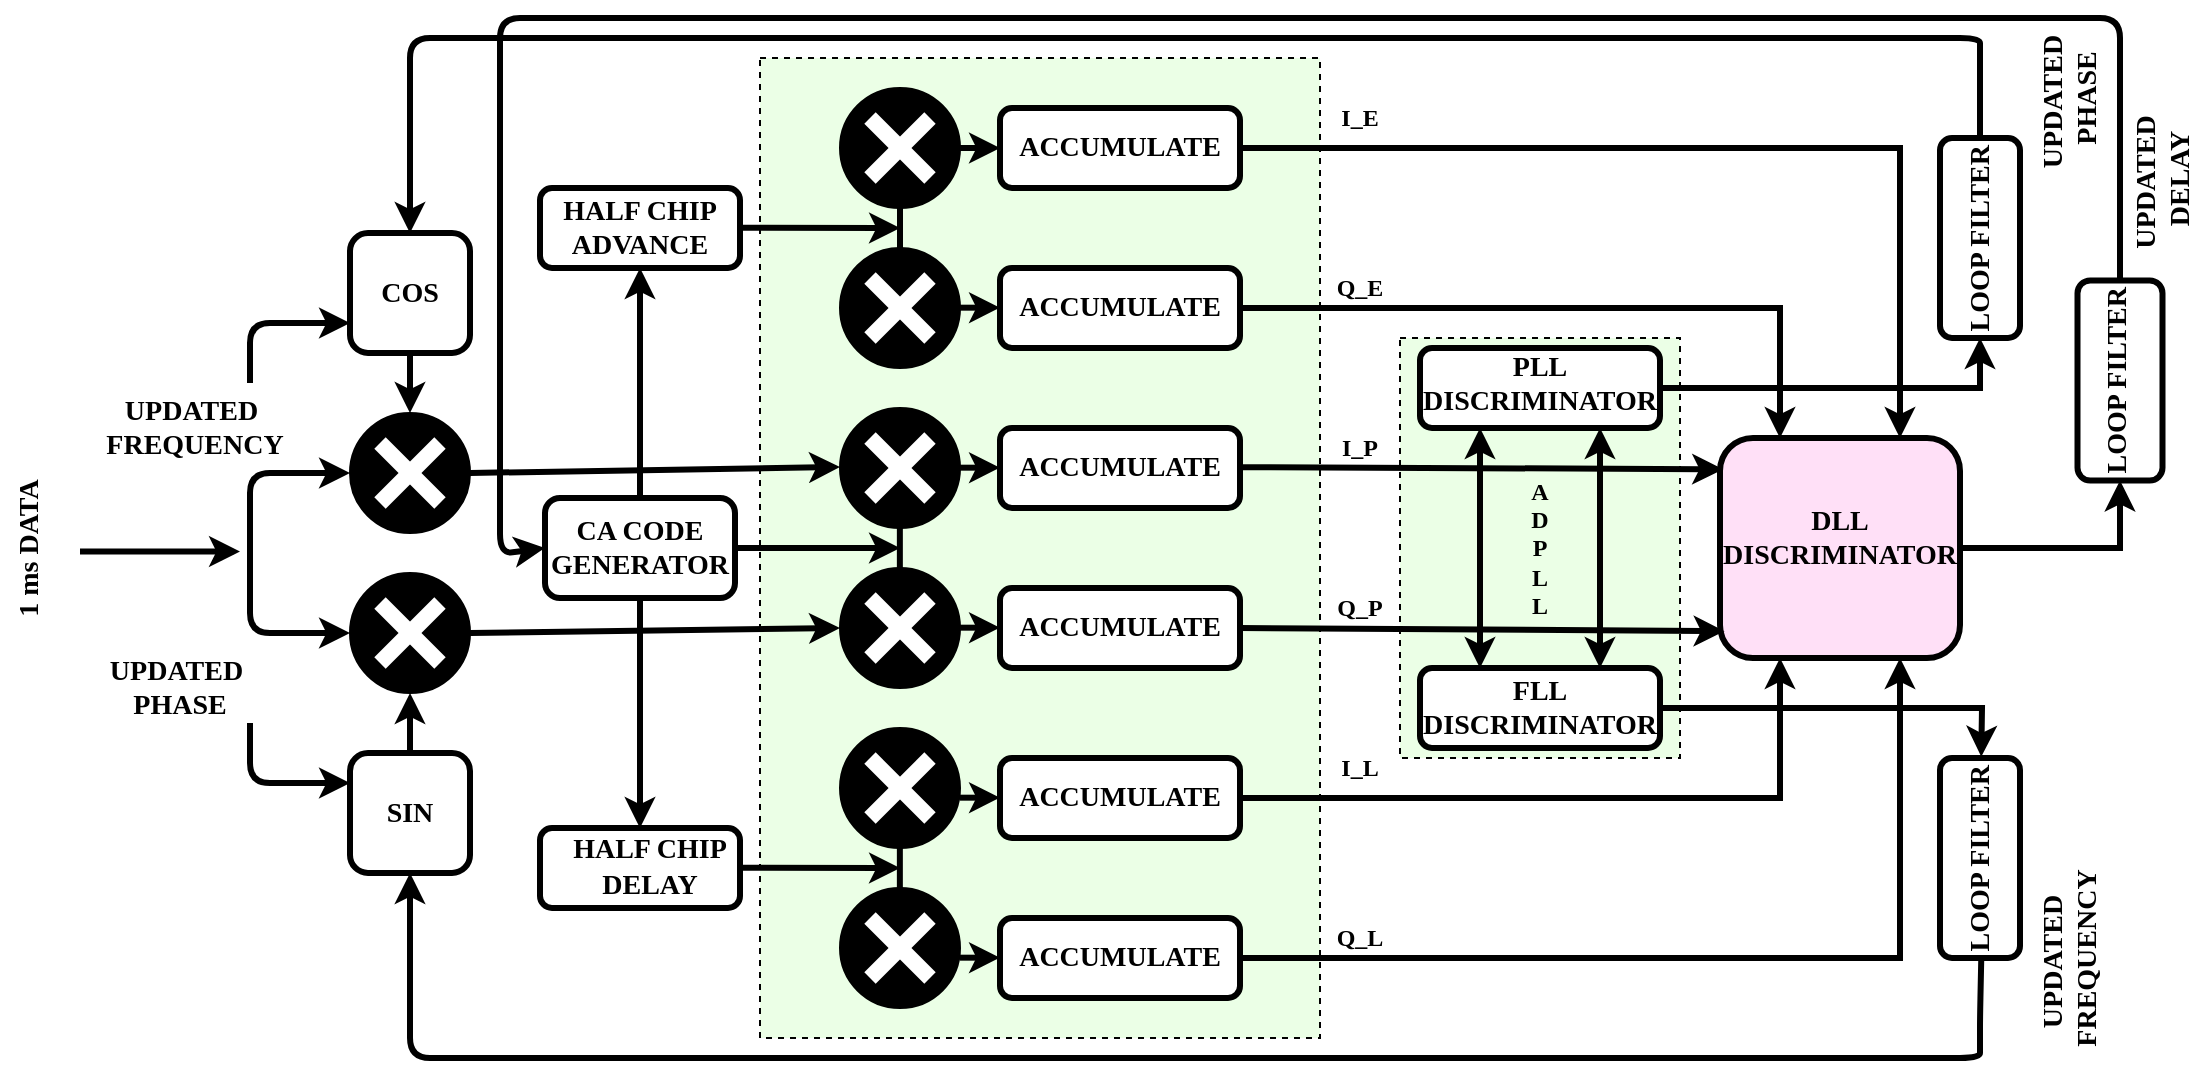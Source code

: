 <mxfile version="24.5.4" type="github">
  <diagram name="Page-1" id="2OJG_YHXnRes9GbKR85k">
    <mxGraphModel dx="2442" dy="803" grid="1" gridSize="10" guides="1" tooltips="1" connect="1" arrows="1" fold="1" page="1" pageScale="1" pageWidth="827" pageHeight="1169" math="0" shadow="0">
      <root>
        <mxCell id="0" />
        <mxCell id="1" parent="0" />
        <mxCell id="kuXYNpqV7Vp1GtxluRGK-1" value="" style="rounded=0;whiteSpace=wrap;html=1;dashed=1;fillColor=#EBFFE6;" parent="1" vertex="1">
          <mxGeometry x="280" y="180" width="280" height="490" as="geometry" />
        </mxCell>
        <mxCell id="kuXYNpqV7Vp1GtxluRGK-2" value="" style="rounded=0;whiteSpace=wrap;html=1;dashed=1;fillColor=#EBFFE6;" parent="1" vertex="1">
          <mxGeometry x="600" y="320" width="140" height="210" as="geometry" />
        </mxCell>
        <mxCell id="kuXYNpqV7Vp1GtxluRGK-21" value="" style="rounded=1;whiteSpace=wrap;html=1;strokeWidth=3;" parent="1" vertex="1">
          <mxGeometry x="170" y="245" width="100" height="40" as="geometry" />
        </mxCell>
        <mxCell id="kuXYNpqV7Vp1GtxluRGK-23" value="" style="rounded=1;whiteSpace=wrap;html=1;strokeWidth=3;" parent="1" vertex="1">
          <mxGeometry x="172.5" y="400" width="95" height="50" as="geometry" />
        </mxCell>
        <mxCell id="kuXYNpqV7Vp1GtxluRGK-24" value="" style="ellipse;whiteSpace=wrap;html=1;aspect=fixed;fillColor=#000000;" parent="1" vertex="1">
          <mxGeometry x="75" y="357.5" width="60" height="60" as="geometry" />
        </mxCell>
        <mxCell id="kuXYNpqV7Vp1GtxluRGK-25" value="" style="endArrow=none;html=1;rounded=0;strokeColor=#FFFFFF;strokeWidth=8;" parent="1" edge="1">
          <mxGeometry width="50" height="50" relative="1" as="geometry">
            <mxPoint x="90" y="372.5" as="sourcePoint" />
            <mxPoint x="120" y="402.5" as="targetPoint" />
          </mxGeometry>
        </mxCell>
        <mxCell id="kuXYNpqV7Vp1GtxluRGK-26" value="" style="endArrow=none;html=1;rounded=0;strokeColor=#FFFFFF;strokeWidth=8;" parent="1" edge="1">
          <mxGeometry width="50" height="50" relative="1" as="geometry">
            <mxPoint x="90" y="402.5" as="sourcePoint" />
            <mxPoint x="120" y="372.5" as="targetPoint" />
          </mxGeometry>
        </mxCell>
        <mxCell id="kuXYNpqV7Vp1GtxluRGK-27" value="" style="ellipse;whiteSpace=wrap;html=1;aspect=fixed;fillColor=#000000;" parent="1" vertex="1">
          <mxGeometry x="75" y="437.5" width="60" height="60" as="geometry" />
        </mxCell>
        <mxCell id="kuXYNpqV7Vp1GtxluRGK-28" value="" style="endArrow=none;html=1;rounded=0;strokeColor=#FFFFFF;strokeWidth=8;" parent="1" edge="1">
          <mxGeometry width="50" height="50" relative="1" as="geometry">
            <mxPoint x="90" y="452.5" as="sourcePoint" />
            <mxPoint x="120" y="482.5" as="targetPoint" />
          </mxGeometry>
        </mxCell>
        <mxCell id="kuXYNpqV7Vp1GtxluRGK-29" value="" style="endArrow=none;html=1;rounded=0;strokeColor=#FFFFFF;strokeWidth=8;" parent="1" edge="1">
          <mxGeometry width="50" height="50" relative="1" as="geometry">
            <mxPoint x="90" y="482.5" as="sourcePoint" />
            <mxPoint x="120" y="452.5" as="targetPoint" />
          </mxGeometry>
        </mxCell>
        <mxCell id="kuXYNpqV7Vp1GtxluRGK-30" value="" style="rounded=1;whiteSpace=wrap;html=1;strokeWidth=3;" parent="1" vertex="1">
          <mxGeometry x="75" y="267.5" width="60" height="60" as="geometry" />
        </mxCell>
        <mxCell id="kuXYNpqV7Vp1GtxluRGK-31" value="" style="rounded=1;whiteSpace=wrap;html=1;strokeWidth=3;" parent="1" vertex="1">
          <mxGeometry x="75" y="527.5" width="60" height="60" as="geometry" />
        </mxCell>
        <mxCell id="kuXYNpqV7Vp1GtxluRGK-32" value="" style="rounded=1;whiteSpace=wrap;html=1;strokeWidth=3;" parent="1" vertex="1">
          <mxGeometry x="400" y="205" width="120" height="40" as="geometry" />
        </mxCell>
        <mxCell id="kuXYNpqV7Vp1GtxluRGK-38" value="" style="rounded=1;whiteSpace=wrap;html=1;strokeWidth=3;" parent="1" vertex="1">
          <mxGeometry x="610" y="325" width="120" height="40" as="geometry" />
        </mxCell>
        <mxCell id="kuXYNpqV7Vp1GtxluRGK-39" value="" style="rounded=1;whiteSpace=wrap;html=1;strokeWidth=3;" parent="1" vertex="1">
          <mxGeometry x="610" y="485" width="120" height="40" as="geometry" />
        </mxCell>
        <mxCell id="kuXYNpqV7Vp1GtxluRGK-40" value="" style="rounded=1;whiteSpace=wrap;html=1;strokeWidth=3;fillColor=#FFE0F7;" parent="1" vertex="1">
          <mxGeometry x="760" y="370" width="120" height="110" as="geometry" />
        </mxCell>
        <mxCell id="kuXYNpqV7Vp1GtxluRGK-41" value="" style="rounded=1;whiteSpace=wrap;html=1;strokeWidth=3;rotation=-90;" parent="1" vertex="1">
          <mxGeometry x="840" y="250" width="100" height="40" as="geometry" />
        </mxCell>
        <mxCell id="kuXYNpqV7Vp1GtxluRGK-44" value="" style="endArrow=classic;startArrow=classic;html=1;rounded=1;exitX=0;exitY=0.5;exitDx=0;exitDy=0;entryX=0;entryY=0.5;entryDx=0;entryDy=0;strokeWidth=3;curved=0;" parent="1" source="kuXYNpqV7Vp1GtxluRGK-27" target="kuXYNpqV7Vp1GtxluRGK-24" edge="1">
          <mxGeometry width="50" height="50" relative="1" as="geometry">
            <mxPoint x="585" y="332.5" as="sourcePoint" />
            <mxPoint x="635" y="282.5" as="targetPoint" />
            <Array as="points">
              <mxPoint x="25" y="467.5" />
              <mxPoint x="25" y="387.5" />
            </Array>
          </mxGeometry>
        </mxCell>
        <mxCell id="kuXYNpqV7Vp1GtxluRGK-45" value="" style="endArrow=classic;html=1;rounded=0;strokeWidth=3;" parent="1" edge="1">
          <mxGeometry width="50" height="50" relative="1" as="geometry">
            <mxPoint x="-60" y="426.79" as="sourcePoint" />
            <mxPoint x="20" y="426.79" as="targetPoint" />
          </mxGeometry>
        </mxCell>
        <mxCell id="kuXYNpqV7Vp1GtxluRGK-46" value="" style="endArrow=classic;html=1;rounded=1;entryX=0;entryY=0.75;entryDx=0;entryDy=0;strokeWidth=3;strokeColor=default;curved=0;" parent="1" target="kuXYNpqV7Vp1GtxluRGK-30" edge="1">
          <mxGeometry width="50" height="50" relative="1" as="geometry">
            <mxPoint x="25" y="342.5" as="sourcePoint" />
            <mxPoint x="235" y="402.5" as="targetPoint" />
            <Array as="points">
              <mxPoint x="25" y="312.5" />
            </Array>
          </mxGeometry>
        </mxCell>
        <mxCell id="kuXYNpqV7Vp1GtxluRGK-47" value="" style="endArrow=classic;html=1;rounded=1;entryX=0;entryY=0.25;entryDx=0;entryDy=0;strokeWidth=3;curved=0;" parent="1" target="kuXYNpqV7Vp1GtxluRGK-31" edge="1">
          <mxGeometry width="50" height="50" relative="1" as="geometry">
            <mxPoint x="25" y="512.5" as="sourcePoint" />
            <mxPoint x="235" y="422.5" as="targetPoint" />
            <Array as="points">
              <mxPoint x="25" y="542.5" />
            </Array>
          </mxGeometry>
        </mxCell>
        <mxCell id="kuXYNpqV7Vp1GtxluRGK-49" value="" style="endArrow=classic;html=1;rounded=0;entryX=0;entryY=0.5;entryDx=0;entryDy=0;exitX=1;exitY=0.5;exitDx=0;exitDy=0;strokeWidth=3;" parent="1" source="kuXYNpqV7Vp1GtxluRGK-27" target="kuXYNpqV7Vp1GtxluRGK-155" edge="1">
          <mxGeometry width="50" height="50" relative="1" as="geometry">
            <mxPoint x="-50" y="465" as="sourcePoint" />
            <mxPoint x="310" y="465" as="targetPoint" />
          </mxGeometry>
        </mxCell>
        <mxCell id="kuXYNpqV7Vp1GtxluRGK-60" value="" style="endArrow=classic;html=1;rounded=0;exitX=1;exitY=0.5;exitDx=0;exitDy=0;strokeWidth=3;entryX=0.013;entryY=0.142;entryDx=0;entryDy=0;entryPerimeter=0;" parent="1" target="kuXYNpqV7Vp1GtxluRGK-40" edge="1">
          <mxGeometry width="50" height="50" relative="1" as="geometry">
            <mxPoint x="520" y="384.57" as="sourcePoint" />
            <mxPoint x="750" y="397" as="targetPoint" />
          </mxGeometry>
        </mxCell>
        <mxCell id="kuXYNpqV7Vp1GtxluRGK-61" value="" style="endArrow=classic;html=1;rounded=0;exitX=1;exitY=0.5;exitDx=0;exitDy=0;strokeWidth=3;entryX=0.019;entryY=0.878;entryDx=0;entryDy=0;entryPerimeter=0;" parent="1" target="kuXYNpqV7Vp1GtxluRGK-40" edge="1">
          <mxGeometry width="50" height="50" relative="1" as="geometry">
            <mxPoint x="520" y="465" as="sourcePoint" />
            <mxPoint x="750" y="460" as="targetPoint" />
          </mxGeometry>
        </mxCell>
        <mxCell id="kuXYNpqV7Vp1GtxluRGK-62" value="" style="endArrow=classic;html=1;rounded=0;entryX=0.75;entryY=0;entryDx=0;entryDy=0;exitX=1;exitY=0.5;exitDx=0;exitDy=0;strokeWidth=3;" parent="1" source="kuXYNpqV7Vp1GtxluRGK-32" target="kuXYNpqV7Vp1GtxluRGK-40" edge="1">
          <mxGeometry width="50" height="50" relative="1" as="geometry">
            <mxPoint x="370" y="380" as="sourcePoint" />
            <mxPoint x="420" y="330" as="targetPoint" />
            <Array as="points">
              <mxPoint x="850" y="225" />
            </Array>
          </mxGeometry>
        </mxCell>
        <mxCell id="kuXYNpqV7Vp1GtxluRGK-64" value="" style="endArrow=classic;html=1;rounded=0;entryX=0.25;entryY=0;entryDx=0;entryDy=0;exitX=1;exitY=0.5;exitDx=0;exitDy=0;strokeWidth=3;" parent="1" source="kuXYNpqV7Vp1GtxluRGK-167" target="kuXYNpqV7Vp1GtxluRGK-40" edge="1">
          <mxGeometry width="50" height="50" relative="1" as="geometry">
            <mxPoint x="540" y="280" as="sourcePoint" />
            <mxPoint x="420" y="330" as="targetPoint" />
            <Array as="points">
              <mxPoint x="790" y="305" />
            </Array>
          </mxGeometry>
        </mxCell>
        <mxCell id="kuXYNpqV7Vp1GtxluRGK-65" value="" style="endArrow=classic;html=1;rounded=0;entryX=0.75;entryY=1;entryDx=0;entryDy=0;exitX=1;exitY=0.5;exitDx=0;exitDy=0;strokeWidth=3;" parent="1" source="kuXYNpqV7Vp1GtxluRGK-175" target="kuXYNpqV7Vp1GtxluRGK-40" edge="1">
          <mxGeometry width="50" height="50" relative="1" as="geometry">
            <mxPoint x="540" y="720" as="sourcePoint" />
            <mxPoint x="420" y="410" as="targetPoint" />
            <Array as="points">
              <mxPoint x="850" y="630" />
            </Array>
          </mxGeometry>
        </mxCell>
        <mxCell id="kuXYNpqV7Vp1GtxluRGK-66" value="" style="endArrow=classic;html=1;rounded=0;entryX=0.25;entryY=1;entryDx=0;entryDy=0;exitX=1;exitY=0.5;exitDx=0;exitDy=0;strokeWidth=3;" parent="1" source="kuXYNpqV7Vp1GtxluRGK-173" target="kuXYNpqV7Vp1GtxluRGK-40" edge="1">
          <mxGeometry width="50" height="50" relative="1" as="geometry">
            <mxPoint x="540" y="600" as="sourcePoint" />
            <mxPoint x="420" y="410" as="targetPoint" />
            <Array as="points">
              <mxPoint x="790" y="550" />
            </Array>
          </mxGeometry>
        </mxCell>
        <mxCell id="kuXYNpqV7Vp1GtxluRGK-67" value="" style="endArrow=classic;startArrow=classic;html=1;rounded=0;entryX=0.75;entryY=1;entryDx=0;entryDy=0;exitX=0.75;exitY=0;exitDx=0;exitDy=0;strokeWidth=3;" parent="1" source="kuXYNpqV7Vp1GtxluRGK-39" target="kuXYNpqV7Vp1GtxluRGK-38" edge="1">
          <mxGeometry width="50" height="50" relative="1" as="geometry">
            <mxPoint x="370" y="460" as="sourcePoint" />
            <mxPoint x="420" y="410" as="targetPoint" />
          </mxGeometry>
        </mxCell>
        <mxCell id="kuXYNpqV7Vp1GtxluRGK-68" value="" style="endArrow=classic;startArrow=classic;html=1;rounded=0;entryX=0.25;entryY=1;entryDx=0;entryDy=0;exitX=0.25;exitY=0;exitDx=0;exitDy=0;strokeWidth=3;" parent="1" source="kuXYNpqV7Vp1GtxluRGK-39" target="kuXYNpqV7Vp1GtxluRGK-38" edge="1">
          <mxGeometry width="50" height="50" relative="1" as="geometry">
            <mxPoint x="370" y="460" as="sourcePoint" />
            <mxPoint x="420" y="410" as="targetPoint" />
          </mxGeometry>
        </mxCell>
        <mxCell id="kuXYNpqV7Vp1GtxluRGK-69" value="" style="endArrow=classic;html=1;rounded=0;exitX=1;exitY=0.5;exitDx=0;exitDy=0;entryX=0;entryY=0.5;entryDx=0;entryDy=0;strokeWidth=3;" parent="1" source="kuXYNpqV7Vp1GtxluRGK-38" target="kuXYNpqV7Vp1GtxluRGK-41" edge="1">
          <mxGeometry width="50" height="50" relative="1" as="geometry">
            <mxPoint x="870" y="380" as="sourcePoint" />
            <mxPoint x="920" y="330" as="targetPoint" />
            <Array as="points">
              <mxPoint x="890" y="345" />
            </Array>
          </mxGeometry>
        </mxCell>
        <mxCell id="kuXYNpqV7Vp1GtxluRGK-70" value="" style="endArrow=classic;html=1;rounded=0;exitX=1;exitY=0.5;exitDx=0;exitDy=0;strokeWidth=3;entryX=1;entryY=0.5;entryDx=0;entryDy=0;" parent="1" target="kuXYNpqV7Vp1GtxluRGK-193" edge="1">
          <mxGeometry width="50" height="50" relative="1" as="geometry">
            <mxPoint x="730" y="505" as="sourcePoint" />
            <mxPoint x="890" y="510" as="targetPoint" />
            <Array as="points">
              <mxPoint x="891" y="505" />
            </Array>
          </mxGeometry>
        </mxCell>
        <mxCell id="kuXYNpqV7Vp1GtxluRGK-71" value="" style="endArrow=classic;html=1;rounded=0;entryX=0;entryY=0.5;entryDx=0;entryDy=0;strokeWidth=3;exitX=1;exitY=0.5;exitDx=0;exitDy=0;" parent="1" source="kuXYNpqV7Vp1GtxluRGK-40" target="kuXYNpqV7Vp1GtxluRGK-190" edge="1">
          <mxGeometry width="50" height="50" relative="1" as="geometry">
            <mxPoint x="910" y="450" as="sourcePoint" />
            <mxPoint x="950" y="420" as="targetPoint" />
            <Array as="points">
              <mxPoint x="960" y="425" />
            </Array>
          </mxGeometry>
        </mxCell>
        <mxCell id="kuXYNpqV7Vp1GtxluRGK-72" value="" style="endArrow=classic;html=1;rounded=1;exitX=1;exitY=0.5;exitDx=0;exitDy=0;entryX=0.5;entryY=0;entryDx=0;entryDy=0;strokeWidth=3;curved=0;" parent="1" source="kuXYNpqV7Vp1GtxluRGK-41" target="kuXYNpqV7Vp1GtxluRGK-30" edge="1">
          <mxGeometry width="50" height="50" relative="1" as="geometry">
            <mxPoint x="680" y="280" as="sourcePoint" />
            <mxPoint x="730" y="230" as="targetPoint" />
            <Array as="points">
              <mxPoint x="890" y="180" />
              <mxPoint x="890" y="170" />
              <mxPoint x="590" y="170" />
              <mxPoint x="105" y="170" />
              <mxPoint x="105" y="210" />
            </Array>
          </mxGeometry>
        </mxCell>
        <mxCell id="kuXYNpqV7Vp1GtxluRGK-73" value="" style="endArrow=classic;html=1;rounded=1;entryX=0.5;entryY=1;entryDx=0;entryDy=0;strokeWidth=3;curved=0;exitX=0;exitY=0.5;exitDx=0;exitDy=0;" parent="1" source="kuXYNpqV7Vp1GtxluRGK-193" target="kuXYNpqV7Vp1GtxluRGK-31" edge="1">
          <mxGeometry width="50" height="50" relative="1" as="geometry">
            <mxPoint x="1090" y="470" as="sourcePoint" />
            <mxPoint x="150" y="470" as="targetPoint" />
            <Array as="points">
              <mxPoint x="890" y="660" />
              <mxPoint x="890" y="670" />
              <mxPoint x="890" y="680" />
              <mxPoint x="590" y="680" />
              <mxPoint x="105" y="680" />
              <mxPoint x="105" y="630" />
            </Array>
          </mxGeometry>
        </mxCell>
        <mxCell id="kuXYNpqV7Vp1GtxluRGK-74" value="" style="endArrow=classic;html=1;rounded=1;exitX=1;exitY=0.5;exitDx=0;exitDy=0;strokeWidth=3;curved=0;entryX=0;entryY=0.5;entryDx=0;entryDy=0;" parent="1" source="kuXYNpqV7Vp1GtxluRGK-190" target="kuXYNpqV7Vp1GtxluRGK-23" edge="1">
          <mxGeometry width="50" height="50" relative="1" as="geometry">
            <mxPoint x="1120" y="420" as="sourcePoint" />
            <mxPoint x="-90" y="220" as="targetPoint" />
            <Array as="points">
              <mxPoint x="960" y="160" />
              <mxPoint x="570" y="160" />
              <mxPoint x="150" y="160" />
              <mxPoint x="150" y="428" />
            </Array>
          </mxGeometry>
        </mxCell>
        <mxCell id="kuXYNpqV7Vp1GtxluRGK-82" value="" style="endArrow=classic;html=1;rounded=0;entryX=0.5;entryY=0;entryDx=0;entryDy=0;exitX=0.5;exitY=1;exitDx=0;exitDy=0;strokeWidth=3;" parent="1" source="kuXYNpqV7Vp1GtxluRGK-30" target="kuXYNpqV7Vp1GtxluRGK-24" edge="1">
          <mxGeometry width="50" height="50" relative="1" as="geometry">
            <mxPoint x="295" y="402.5" as="sourcePoint" />
            <mxPoint x="345" y="352.5" as="targetPoint" />
          </mxGeometry>
        </mxCell>
        <mxCell id="kuXYNpqV7Vp1GtxluRGK-83" value="" style="endArrow=classic;html=1;rounded=0;exitX=0.5;exitY=0;exitDx=0;exitDy=0;entryX=0.5;entryY=1;entryDx=0;entryDy=0;strokeWidth=3;" parent="1" source="kuXYNpqV7Vp1GtxluRGK-31" target="kuXYNpqV7Vp1GtxluRGK-27" edge="1">
          <mxGeometry width="50" height="50" relative="1" as="geometry">
            <mxPoint x="295" y="402.5" as="sourcePoint" />
            <mxPoint x="345" y="352.5" as="targetPoint" />
          </mxGeometry>
        </mxCell>
        <mxCell id="kuXYNpqV7Vp1GtxluRGK-84" value="&lt;font style=&quot;font-size: 14px;&quot; face=&quot;Times New Roman&quot;&gt;&lt;b&gt;COS&lt;/b&gt;&lt;/font&gt;" style="text;html=1;align=center;verticalAlign=middle;whiteSpace=wrap;rounded=0;" parent="1" vertex="1">
          <mxGeometry x="75" y="282.5" width="60" height="30" as="geometry" />
        </mxCell>
        <mxCell id="kuXYNpqV7Vp1GtxluRGK-85" value="&lt;font style=&quot;font-size: 14px;&quot; face=&quot;Times New Roman&quot;&gt;&lt;b&gt;SIN&lt;/b&gt;&lt;/font&gt;" style="text;html=1;align=center;verticalAlign=middle;whiteSpace=wrap;rounded=0;" parent="1" vertex="1">
          <mxGeometry x="75" y="542.5" width="60" height="30" as="geometry" />
        </mxCell>
        <mxCell id="kuXYNpqV7Vp1GtxluRGK-86" value="&lt;div&gt;&lt;b&gt;&lt;font style=&quot;font-size: 14px;&quot; face=&quot;Times New Roman&quot;&gt;CA CODE&lt;/font&gt;&lt;/b&gt;&lt;/div&gt;&lt;div&gt;&lt;b&gt;&lt;font style=&quot;font-size: 14px;&quot; face=&quot;Times New Roman&quot;&gt;GENERATOR&lt;/font&gt;&lt;font face=&quot;9OAc3o7K2-tYkBuDYFM8&quot;&gt;&lt;br&gt;&lt;/font&gt;&lt;/b&gt; &lt;/div&gt;" style="text;html=1;align=center;verticalAlign=middle;whiteSpace=wrap;rounded=0;" parent="1" vertex="1">
          <mxGeometry x="175" y="407.5" width="90" height="35" as="geometry" />
        </mxCell>
        <mxCell id="kuXYNpqV7Vp1GtxluRGK-87" value="&lt;div&gt;&lt;b&gt;&lt;font style=&quot;font-size: 14px;&quot; face=&quot;Times New Roman&quot;&gt;HALF CHIP&lt;/font&gt;&lt;/b&gt;&lt;/div&gt;&lt;div&gt;&lt;b&gt;&lt;font style=&quot;font-size: 14px;&quot; face=&quot;Times New Roman&quot;&gt;ADVANCE&lt;/font&gt;&lt;font face=&quot;_-B6nYthj9-JZ_YgI90N&quot;&gt;&lt;br&gt;&lt;/font&gt;&lt;/b&gt; &lt;/div&gt;" style="text;html=1;align=center;verticalAlign=middle;whiteSpace=wrap;rounded=0;" parent="1" vertex="1">
          <mxGeometry x="175" y="250" width="90" height="30" as="geometry" />
        </mxCell>
        <mxCell id="kuXYNpqV7Vp1GtxluRGK-89" value="&lt;font style=&quot;font-size: 14px;&quot; face=&quot;Times New Roman&quot;&gt;&lt;b&gt;ACCUMULATE&lt;/b&gt;&lt;/font&gt;" style="text;html=1;align=center;verticalAlign=middle;whiteSpace=wrap;rounded=0;" parent="1" vertex="1">
          <mxGeometry x="420" y="210" width="80" height="30" as="geometry" />
        </mxCell>
        <mxCell id="kuXYNpqV7Vp1GtxluRGK-95" value="&lt;div&gt;&lt;b&gt;&lt;font style=&quot;font-size: 14px;&quot; face=&quot;Times New Roman&quot;&gt;PLL &lt;br&gt;&lt;/font&gt;&lt;/b&gt;&lt;/div&gt;&lt;div&gt;&lt;b&gt;&lt;font style=&quot;font-size: 14px;&quot; face=&quot;Times New Roman&quot;&gt;DISCRIMINATOR&lt;/font&gt;&lt;font face=&quot;qQfTcMvlBahpxPpsoyMe&quot;&gt;&lt;br&gt;&lt;/font&gt;&lt;/b&gt;&lt;/div&gt;" style="text;html=1;align=center;verticalAlign=middle;whiteSpace=wrap;rounded=0;" parent="1" vertex="1">
          <mxGeometry x="625" y="325" width="90" height="35" as="geometry" />
        </mxCell>
        <mxCell id="kuXYNpqV7Vp1GtxluRGK-96" value="&lt;div&gt;&lt;b&gt;&lt;font style=&quot;font-size: 14px;&quot; face=&quot;Times New Roman&quot;&gt;FLL &lt;br&gt;&lt;/font&gt;&lt;/b&gt;&lt;/div&gt;&lt;div&gt;&lt;b&gt;&lt;font style=&quot;font-size: 14px;&quot; face=&quot;Times New Roman&quot;&gt;DISCRIMINATOR&lt;/font&gt;&lt;font face=&quot;qQfTcMvlBahpxPpsoyMe&quot;&gt;&lt;br&gt;&lt;/font&gt;&lt;/b&gt;&lt;/div&gt;" style="text;html=1;align=center;verticalAlign=middle;whiteSpace=wrap;rounded=0;" parent="1" vertex="1">
          <mxGeometry x="625" y="490" width="90" height="30" as="geometry" />
        </mxCell>
        <mxCell id="kuXYNpqV7Vp1GtxluRGK-97" value="&lt;div&gt;&lt;b&gt;&lt;font style=&quot;font-size: 14px;&quot; face=&quot;Times New Roman&quot;&gt;DLL &lt;br&gt;&lt;/font&gt;&lt;/b&gt;&lt;/div&gt;&lt;div&gt;&lt;b&gt;&lt;font style=&quot;font-size: 14px;&quot; face=&quot;Times New Roman&quot;&gt;DISCRIMINATOR&lt;/font&gt;&lt;font face=&quot;qQfTcMvlBahpxPpsoyMe&quot;&gt;&lt;br&gt;&lt;/font&gt;&lt;/b&gt;&lt;/div&gt;" style="text;html=1;align=center;verticalAlign=middle;whiteSpace=wrap;rounded=0;" parent="1" vertex="1">
          <mxGeometry x="775" y="405" width="90" height="30" as="geometry" />
        </mxCell>
        <mxCell id="kuXYNpqV7Vp1GtxluRGK-99" value="&lt;font style=&quot;font-size: 14px;&quot; face=&quot;Times New Roman&quot;&gt;&lt;b&gt;LOOP FILTER&lt;/b&gt;&lt;/font&gt;" style="text;html=1;align=center;verticalAlign=middle;whiteSpace=wrap;rounded=0;rotation=-90;" parent="1" vertex="1">
          <mxGeometry x="840" y="255" width="101.25" height="30" as="geometry" />
        </mxCell>
        <mxCell id="kuXYNpqV7Vp1GtxluRGK-102" value="&lt;font style=&quot;font-size: 14px;&quot; face=&quot;Times New Roman&quot;&gt;&lt;b&gt;UPDATED&amp;nbsp;&lt;/b&gt;&lt;/font&gt;&lt;div&gt;&lt;font style=&quot;font-size: 14px;&quot; face=&quot;Times New Roman&quot;&gt;&lt;b&gt;PHASE&lt;/b&gt;&lt;/font&gt;&lt;/div&gt;" style="text;html=1;align=center;verticalAlign=middle;whiteSpace=wrap;rounded=0;" parent="1" vertex="1">
          <mxGeometry x="-50" y="480" width="80" height="30" as="geometry" />
        </mxCell>
        <mxCell id="kuXYNpqV7Vp1GtxluRGK-103" value="&lt;font style=&quot;font-size: 14px;&quot; face=&quot;Times New Roman&quot;&gt;&lt;b&gt;UPDATED&amp;nbsp;&lt;/b&gt;&lt;/font&gt;&lt;div&gt;&lt;font style=&quot;font-size: 14px;&quot; face=&quot;Times New Roman&quot;&gt;&lt;b&gt;FREQUENCY&lt;br&gt;&lt;/b&gt;&lt;/font&gt;&lt;/div&gt;" style="text;html=1;align=center;verticalAlign=middle;whiteSpace=wrap;rounded=0;" parent="1" vertex="1">
          <mxGeometry x="-50" y="350" width="95" height="30" as="geometry" />
        </mxCell>
        <mxCell id="kuXYNpqV7Vp1GtxluRGK-104" value="&lt;font style=&quot;font-size: 14px;&quot; face=&quot;Times New Roman&quot;&gt;&lt;b&gt;UPDATED&amp;nbsp;&lt;/b&gt;&lt;/font&gt;&lt;div&gt;&lt;font style=&quot;font-size: 14px;&quot; face=&quot;Times New Roman&quot;&gt;&lt;b&gt;PHASE&lt;/b&gt;&lt;/font&gt;&lt;/div&gt;" style="text;html=1;align=center;verticalAlign=middle;whiteSpace=wrap;rounded=0;rotation=-90;" parent="1" vertex="1">
          <mxGeometry x="900" y="185" width="70" height="30" as="geometry" />
        </mxCell>
        <mxCell id="kuXYNpqV7Vp1GtxluRGK-105" value="&lt;font style=&quot;font-size: 14px;&quot; face=&quot;Times New Roman&quot;&gt;&lt;b&gt;UPDATED&amp;nbsp;&lt;/b&gt;&lt;/font&gt;&lt;div&gt;&lt;font style=&quot;font-size: 14px;&quot; face=&quot;Times New Roman&quot;&gt;&lt;b&gt;FREQUENCY&lt;br&gt;&lt;/b&gt;&lt;/font&gt;&lt;/div&gt;" style="text;html=1;align=center;verticalAlign=middle;whiteSpace=wrap;rounded=0;rotation=-90;" parent="1" vertex="1">
          <mxGeometry x="885" y="615" width="100" height="30" as="geometry" />
        </mxCell>
        <mxCell id="kuXYNpqV7Vp1GtxluRGK-106" value="&lt;font style=&quot;font-size: 14px;&quot; face=&quot;Times New Roman&quot;&gt;&lt;b&gt;UPDATED&amp;nbsp;&lt;/b&gt;&lt;/font&gt;&lt;div&gt;&lt;font style=&quot;font-size: 14px;&quot; face=&quot;Times New Roman&quot;&gt;&lt;b&gt;DELAY&lt;br&gt;&lt;/b&gt;&lt;/font&gt;&lt;/div&gt;" style="text;html=1;align=center;verticalAlign=middle;whiteSpace=wrap;rounded=0;rotation=-90;" parent="1" vertex="1">
          <mxGeometry x="941.25" y="225" width="80" height="30" as="geometry" />
        </mxCell>
        <mxCell id="kuXYNpqV7Vp1GtxluRGK-107" value="&lt;font style=&quot;font-size: 14px;&quot; face=&quot;Times New Roman&quot;&gt;&lt;b&gt;1 ms DATA&lt;/b&gt;&lt;/font&gt;" style="text;html=1;align=center;verticalAlign=middle;whiteSpace=wrap;rounded=0;rotation=-90;" parent="1" vertex="1">
          <mxGeometry x="-125" y="410" width="80" height="30" as="geometry" />
        </mxCell>
        <mxCell id="kuXYNpqV7Vp1GtxluRGK-149" value="" style="ellipse;whiteSpace=wrap;html=1;aspect=fixed;fillColor=#000000;" parent="1" vertex="1">
          <mxGeometry x="320" y="275" width="60" height="60" as="geometry" />
        </mxCell>
        <mxCell id="kuXYNpqV7Vp1GtxluRGK-150" value="" style="endArrow=none;html=1;rounded=0;strokeColor=#FFFFFF;strokeWidth=8;" parent="1" edge="1">
          <mxGeometry width="50" height="50" relative="1" as="geometry">
            <mxPoint x="335" y="290" as="sourcePoint" />
            <mxPoint x="365" y="320" as="targetPoint" />
          </mxGeometry>
        </mxCell>
        <mxCell id="kuXYNpqV7Vp1GtxluRGK-151" value="" style="endArrow=none;html=1;rounded=0;strokeColor=#FFFFFF;strokeWidth=8;" parent="1" edge="1">
          <mxGeometry width="50" height="50" relative="1" as="geometry">
            <mxPoint x="335" y="320" as="sourcePoint" />
            <mxPoint x="365" y="290" as="targetPoint" />
          </mxGeometry>
        </mxCell>
        <mxCell id="kuXYNpqV7Vp1GtxluRGK-152" value="" style="ellipse;whiteSpace=wrap;html=1;aspect=fixed;fillColor=#000000;" parent="1" vertex="1">
          <mxGeometry x="320" y="195" width="60" height="60" as="geometry" />
        </mxCell>
        <mxCell id="kuXYNpqV7Vp1GtxluRGK-153" value="" style="endArrow=none;html=1;rounded=0;strokeColor=#FFFFFF;strokeWidth=8;" parent="1" edge="1">
          <mxGeometry width="50" height="50" relative="1" as="geometry">
            <mxPoint x="335" y="210" as="sourcePoint" />
            <mxPoint x="365" y="240" as="targetPoint" />
          </mxGeometry>
        </mxCell>
        <mxCell id="kuXYNpqV7Vp1GtxluRGK-154" value="" style="endArrow=none;html=1;rounded=0;strokeColor=#FFFFFF;strokeWidth=8;" parent="1" edge="1">
          <mxGeometry width="50" height="50" relative="1" as="geometry">
            <mxPoint x="335" y="240" as="sourcePoint" />
            <mxPoint x="365" y="210" as="targetPoint" />
          </mxGeometry>
        </mxCell>
        <mxCell id="kuXYNpqV7Vp1GtxluRGK-155" value="" style="ellipse;whiteSpace=wrap;html=1;aspect=fixed;fillColor=#000000;" parent="1" vertex="1">
          <mxGeometry x="320" y="435" width="60" height="60" as="geometry" />
        </mxCell>
        <mxCell id="kuXYNpqV7Vp1GtxluRGK-156" value="" style="endArrow=none;html=1;rounded=0;strokeColor=#FFFFFF;strokeWidth=8;" parent="1" edge="1">
          <mxGeometry width="50" height="50" relative="1" as="geometry">
            <mxPoint x="335" y="450" as="sourcePoint" />
            <mxPoint x="365" y="480" as="targetPoint" />
          </mxGeometry>
        </mxCell>
        <mxCell id="kuXYNpqV7Vp1GtxluRGK-157" value="" style="endArrow=none;html=1;rounded=0;strokeColor=#FFFFFF;strokeWidth=8;" parent="1" edge="1">
          <mxGeometry width="50" height="50" relative="1" as="geometry">
            <mxPoint x="335" y="480" as="sourcePoint" />
            <mxPoint x="365" y="450" as="targetPoint" />
          </mxGeometry>
        </mxCell>
        <mxCell id="kuXYNpqV7Vp1GtxluRGK-158" value="" style="ellipse;whiteSpace=wrap;html=1;aspect=fixed;fillColor=#000000;" parent="1" vertex="1">
          <mxGeometry x="320" y="355" width="60" height="60" as="geometry" />
        </mxCell>
        <mxCell id="kuXYNpqV7Vp1GtxluRGK-159" value="" style="endArrow=none;html=1;rounded=0;strokeColor=#FFFFFF;strokeWidth=8;" parent="1" edge="1">
          <mxGeometry width="50" height="50" relative="1" as="geometry">
            <mxPoint x="335" y="370" as="sourcePoint" />
            <mxPoint x="365" y="400" as="targetPoint" />
          </mxGeometry>
        </mxCell>
        <mxCell id="kuXYNpqV7Vp1GtxluRGK-160" value="" style="endArrow=none;html=1;rounded=0;strokeColor=#FFFFFF;strokeWidth=8;" parent="1" edge="1">
          <mxGeometry width="50" height="50" relative="1" as="geometry">
            <mxPoint x="335" y="400" as="sourcePoint" />
            <mxPoint x="365" y="370" as="targetPoint" />
          </mxGeometry>
        </mxCell>
        <mxCell id="kuXYNpqV7Vp1GtxluRGK-161" value="" style="ellipse;whiteSpace=wrap;html=1;aspect=fixed;fillColor=#000000;" parent="1" vertex="1">
          <mxGeometry x="320" y="595" width="60" height="60" as="geometry" />
        </mxCell>
        <mxCell id="kuXYNpqV7Vp1GtxluRGK-162" value="" style="endArrow=none;html=1;rounded=0;strokeColor=#FFFFFF;strokeWidth=8;" parent="1" edge="1">
          <mxGeometry width="50" height="50" relative="1" as="geometry">
            <mxPoint x="335" y="610" as="sourcePoint" />
            <mxPoint x="365" y="640" as="targetPoint" />
          </mxGeometry>
        </mxCell>
        <mxCell id="kuXYNpqV7Vp1GtxluRGK-163" value="" style="endArrow=none;html=1;rounded=0;strokeColor=#FFFFFF;strokeWidth=8;" parent="1" edge="1">
          <mxGeometry width="50" height="50" relative="1" as="geometry">
            <mxPoint x="335" y="640" as="sourcePoint" />
            <mxPoint x="365" y="610" as="targetPoint" />
          </mxGeometry>
        </mxCell>
        <mxCell id="kuXYNpqV7Vp1GtxluRGK-164" value="" style="ellipse;whiteSpace=wrap;html=1;aspect=fixed;fillColor=#000000;" parent="1" vertex="1">
          <mxGeometry x="320" y="515" width="60" height="60" as="geometry" />
        </mxCell>
        <mxCell id="kuXYNpqV7Vp1GtxluRGK-165" value="" style="endArrow=none;html=1;rounded=0;strokeColor=#FFFFFF;strokeWidth=8;" parent="1" edge="1">
          <mxGeometry width="50" height="50" relative="1" as="geometry">
            <mxPoint x="335" y="530" as="sourcePoint" />
            <mxPoint x="365" y="560" as="targetPoint" />
          </mxGeometry>
        </mxCell>
        <mxCell id="kuXYNpqV7Vp1GtxluRGK-166" value="" style="endArrow=none;html=1;rounded=0;strokeColor=#FFFFFF;strokeWidth=8;" parent="1" edge="1">
          <mxGeometry width="50" height="50" relative="1" as="geometry">
            <mxPoint x="335" y="560" as="sourcePoint" />
            <mxPoint x="365" y="530" as="targetPoint" />
          </mxGeometry>
        </mxCell>
        <mxCell id="kuXYNpqV7Vp1GtxluRGK-167" value="" style="rounded=1;whiteSpace=wrap;html=1;strokeWidth=3;" parent="1" vertex="1">
          <mxGeometry x="400" y="285" width="120" height="40" as="geometry" />
        </mxCell>
        <mxCell id="kuXYNpqV7Vp1GtxluRGK-168" value="&lt;font style=&quot;font-size: 14px;&quot; face=&quot;Times New Roman&quot;&gt;&lt;b&gt;ACCUMULATE&lt;/b&gt;&lt;/font&gt;" style="text;html=1;align=center;verticalAlign=middle;whiteSpace=wrap;rounded=0;" parent="1" vertex="1">
          <mxGeometry x="420" y="290" width="80" height="30" as="geometry" />
        </mxCell>
        <mxCell id="kuXYNpqV7Vp1GtxluRGK-169" value="" style="rounded=1;whiteSpace=wrap;html=1;strokeWidth=3;" parent="1" vertex="1">
          <mxGeometry x="400" y="365" width="120" height="40" as="geometry" />
        </mxCell>
        <mxCell id="kuXYNpqV7Vp1GtxluRGK-170" value="&lt;font style=&quot;font-size: 14px;&quot; face=&quot;Times New Roman&quot;&gt;&lt;b&gt;ACCUMULATE&lt;/b&gt;&lt;/font&gt;" style="text;html=1;align=center;verticalAlign=middle;whiteSpace=wrap;rounded=0;" parent="1" vertex="1">
          <mxGeometry x="420" y="370" width="80" height="30" as="geometry" />
        </mxCell>
        <mxCell id="kuXYNpqV7Vp1GtxluRGK-171" value="" style="rounded=1;whiteSpace=wrap;html=1;strokeWidth=3;" parent="1" vertex="1">
          <mxGeometry x="400" y="445" width="120" height="40" as="geometry" />
        </mxCell>
        <mxCell id="kuXYNpqV7Vp1GtxluRGK-172" value="&lt;font style=&quot;font-size: 14px;&quot; face=&quot;Times New Roman&quot;&gt;&lt;b&gt;ACCUMULATE&lt;/b&gt;&lt;/font&gt;" style="text;html=1;align=center;verticalAlign=middle;whiteSpace=wrap;rounded=0;" parent="1" vertex="1">
          <mxGeometry x="420" y="450" width="80" height="30" as="geometry" />
        </mxCell>
        <mxCell id="kuXYNpqV7Vp1GtxluRGK-173" value="" style="rounded=1;whiteSpace=wrap;html=1;strokeWidth=3;" parent="1" vertex="1">
          <mxGeometry x="400" y="530" width="120" height="40" as="geometry" />
        </mxCell>
        <mxCell id="kuXYNpqV7Vp1GtxluRGK-174" value="&lt;font style=&quot;font-size: 14px;&quot; face=&quot;Times New Roman&quot;&gt;&lt;b&gt;ACCUMULATE&lt;/b&gt;&lt;/font&gt;" style="text;html=1;align=center;verticalAlign=middle;whiteSpace=wrap;rounded=0;" parent="1" vertex="1">
          <mxGeometry x="420" y="535" width="80" height="30" as="geometry" />
        </mxCell>
        <mxCell id="kuXYNpqV7Vp1GtxluRGK-175" value="" style="rounded=1;whiteSpace=wrap;html=1;strokeWidth=3;" parent="1" vertex="1">
          <mxGeometry x="400" y="610" width="120" height="40" as="geometry" />
        </mxCell>
        <mxCell id="kuXYNpqV7Vp1GtxluRGK-176" value="&lt;font style=&quot;font-size: 14px;&quot; face=&quot;Times New Roman&quot;&gt;&lt;b&gt;ACCUMULATE&lt;/b&gt;&lt;/font&gt;" style="text;html=1;align=center;verticalAlign=middle;whiteSpace=wrap;rounded=0;" parent="1" vertex="1">
          <mxGeometry x="420" y="615" width="80" height="30" as="geometry" />
        </mxCell>
        <mxCell id="kuXYNpqV7Vp1GtxluRGK-177" value="" style="endArrow=classic;html=1;rounded=0;entryX=0;entryY=0.5;entryDx=0;entryDy=0;exitX=1;exitY=0.5;exitDx=0;exitDy=0;strokeWidth=3;" parent="1" source="kuXYNpqV7Vp1GtxluRGK-24" edge="1">
          <mxGeometry width="50" height="50" relative="1" as="geometry">
            <mxPoint x="-50" y="384.47" as="sourcePoint" />
            <mxPoint x="320" y="384.47" as="targetPoint" />
          </mxGeometry>
        </mxCell>
        <mxCell id="kuXYNpqV7Vp1GtxluRGK-178" value="" style="endArrow=classic;html=1;rounded=0;exitX=1;exitY=0.5;exitDx=0;exitDy=0;strokeWidth=3;" parent="1" source="kuXYNpqV7Vp1GtxluRGK-23" edge="1">
          <mxGeometry width="50" height="50" relative="1" as="geometry">
            <mxPoint x="15" y="170" as="sourcePoint" />
            <mxPoint x="350" y="425" as="targetPoint" />
          </mxGeometry>
        </mxCell>
        <mxCell id="kuXYNpqV7Vp1GtxluRGK-181" value="" style="endArrow=none;html=1;rounded=0;entryX=0.5;entryY=1;entryDx=0;entryDy=0;exitX=0.5;exitY=0;exitDx=0;exitDy=0;strokeWidth=3;" parent="1" source="kuXYNpqV7Vp1GtxluRGK-149" target="kuXYNpqV7Vp1GtxluRGK-152" edge="1">
          <mxGeometry width="50" height="50" relative="1" as="geometry">
            <mxPoint x="110" y="370" as="sourcePoint" />
            <mxPoint x="160" y="320" as="targetPoint" />
            <Array as="points">
              <mxPoint x="350" y="260" />
            </Array>
          </mxGeometry>
        </mxCell>
        <mxCell id="kuXYNpqV7Vp1GtxluRGK-182" value="" style="endArrow=none;html=1;rounded=0;entryX=0.5;entryY=1;entryDx=0;entryDy=0;exitX=0.5;exitY=0;exitDx=0;exitDy=0;strokeWidth=3;" parent="1" edge="1">
          <mxGeometry width="50" height="50" relative="1" as="geometry">
            <mxPoint x="349.93" y="435" as="sourcePoint" />
            <mxPoint x="349.93" y="415" as="targetPoint" />
            <Array as="points">
              <mxPoint x="349.93" y="420" />
            </Array>
          </mxGeometry>
        </mxCell>
        <mxCell id="kuXYNpqV7Vp1GtxluRGK-183" value="" style="endArrow=none;html=1;rounded=0;entryX=0.5;entryY=1;entryDx=0;entryDy=0;exitX=0.5;exitY=0;exitDx=0;exitDy=0;strokeWidth=3;" parent="1" edge="1">
          <mxGeometry width="50" height="50" relative="1" as="geometry">
            <mxPoint x="349.93" y="595" as="sourcePoint" />
            <mxPoint x="349.93" y="575" as="targetPoint" />
            <Array as="points">
              <mxPoint x="349.93" y="580" />
            </Array>
          </mxGeometry>
        </mxCell>
        <mxCell id="kuXYNpqV7Vp1GtxluRGK-184" value="" style="endArrow=classic;html=1;rounded=0;exitX=1;exitY=0.5;exitDx=0;exitDy=0;strokeWidth=3;" parent="1" edge="1">
          <mxGeometry width="50" height="50" relative="1" as="geometry">
            <mxPoint x="270" y="264.82" as="sourcePoint" />
            <mxPoint x="350" y="265.03" as="targetPoint" />
          </mxGeometry>
        </mxCell>
        <mxCell id="kuXYNpqV7Vp1GtxluRGK-186" value="" style="rounded=1;whiteSpace=wrap;html=1;strokeWidth=3;" parent="1" vertex="1">
          <mxGeometry x="170" y="565" width="100" height="40" as="geometry" />
        </mxCell>
        <mxCell id="kuXYNpqV7Vp1GtxluRGK-187" value="&lt;div&gt;&lt;b&gt;&lt;font style=&quot;font-size: 14px;&quot; face=&quot;Times New Roman&quot;&gt;HALF CHIP&lt;/font&gt;&lt;/b&gt;&lt;/div&gt;&lt;div&gt;&lt;b style=&quot;font-size: 14px;&quot;&gt;&lt;font face=&quot;Times New Roman&quot;&gt;DELAY&lt;/font&gt;&lt;/b&gt;&lt;/div&gt;" style="text;html=1;align=center;verticalAlign=middle;whiteSpace=wrap;rounded=0;" parent="1" vertex="1">
          <mxGeometry x="180" y="570" width="90" height="30" as="geometry" />
        </mxCell>
        <mxCell id="kuXYNpqV7Vp1GtxluRGK-188" value="" style="endArrow=classic;html=1;rounded=0;exitX=1;exitY=0.5;exitDx=0;exitDy=0;strokeWidth=3;" parent="1" edge="1">
          <mxGeometry width="50" height="50" relative="1" as="geometry">
            <mxPoint x="270" y="584.82" as="sourcePoint" />
            <mxPoint x="350" y="585.03" as="targetPoint" />
          </mxGeometry>
        </mxCell>
        <mxCell id="kuXYNpqV7Vp1GtxluRGK-190" value="" style="rounded=1;whiteSpace=wrap;html=1;strokeWidth=3;rotation=-90;" parent="1" vertex="1">
          <mxGeometry x="910" y="320" width="100" height="42.5" as="geometry" />
        </mxCell>
        <mxCell id="kuXYNpqV7Vp1GtxluRGK-191" value="&lt;font style=&quot;font-size: 14px;&quot; face=&quot;Times New Roman&quot;&gt;&lt;b&gt;LOOP FILTER&lt;/b&gt;&lt;/font&gt;" style="text;html=1;align=center;verticalAlign=middle;whiteSpace=wrap;rounded=0;rotation=-90;" parent="1" vertex="1">
          <mxGeometry x="908.75" y="326.25" width="101.25" height="30" as="geometry" />
        </mxCell>
        <mxCell id="kuXYNpqV7Vp1GtxluRGK-192" value="" style="rounded=1;whiteSpace=wrap;html=1;strokeWidth=3;rotation=90;" parent="1" vertex="1">
          <mxGeometry x="840" y="560" width="100" height="40" as="geometry" />
        </mxCell>
        <mxCell id="kuXYNpqV7Vp1GtxluRGK-193" value="&lt;font style=&quot;font-size: 14px;&quot; face=&quot;Times New Roman&quot;&gt;&lt;b&gt;LOOP FILTER&lt;/b&gt;&lt;/font&gt;" style="text;html=1;align=center;verticalAlign=middle;whiteSpace=wrap;rounded=0;rotation=-90;" parent="1" vertex="1">
          <mxGeometry x="840" y="565" width="101.25" height="30" as="geometry" />
        </mxCell>
        <mxCell id="kuXYNpqV7Vp1GtxluRGK-197" value="&lt;font style=&quot;font-size: 12px;&quot; face=&quot;Times New Roman&quot;&gt;&lt;b style=&quot;&quot;&gt;I_E&lt;/b&gt;&lt;/font&gt;" style="text;html=1;align=center;verticalAlign=middle;whiteSpace=wrap;rounded=0;" parent="1" vertex="1">
          <mxGeometry x="570" y="205" width="20" height="10" as="geometry" />
        </mxCell>
        <mxCell id="kuXYNpqV7Vp1GtxluRGK-198" value="&lt;font style=&quot;font-size: 12px;&quot; face=&quot;Times New Roman&quot;&gt;&lt;b style=&quot;&quot;&gt;Q_E&lt;/b&gt;&lt;/font&gt;" style="text;html=1;align=center;verticalAlign=middle;whiteSpace=wrap;rounded=0;" parent="1" vertex="1">
          <mxGeometry x="570" y="290" width="20" height="10" as="geometry" />
        </mxCell>
        <mxCell id="kuXYNpqV7Vp1GtxluRGK-199" value="&lt;font style=&quot;font-size: 12px;&quot; face=&quot;Times New Roman&quot;&gt;&lt;b style=&quot;&quot;&gt;Q_P&lt;/b&gt;&lt;/font&gt;" style="text;html=1;align=center;verticalAlign=middle;whiteSpace=wrap;rounded=0;" parent="1" vertex="1">
          <mxGeometry x="570" y="450" width="20" height="10" as="geometry" />
        </mxCell>
        <mxCell id="kuXYNpqV7Vp1GtxluRGK-200" value="&lt;font style=&quot;font-size: 12px;&quot; face=&quot;Times New Roman&quot;&gt;&lt;b style=&quot;&quot;&gt;Q_L&lt;/b&gt;&lt;/font&gt;" style="text;html=1;align=center;verticalAlign=middle;whiteSpace=wrap;rounded=0;" parent="1" vertex="1">
          <mxGeometry x="570" y="615" width="20" height="10" as="geometry" />
        </mxCell>
        <mxCell id="kuXYNpqV7Vp1GtxluRGK-201" value="&lt;font style=&quot;font-size: 12px;&quot; face=&quot;Times New Roman&quot;&gt;&lt;b style=&quot;&quot;&gt;I_P&lt;/b&gt;&lt;/font&gt;" style="text;html=1;align=center;verticalAlign=middle;whiteSpace=wrap;rounded=0;" parent="1" vertex="1">
          <mxGeometry x="570" y="370" width="20" height="10" as="geometry" />
        </mxCell>
        <mxCell id="kuXYNpqV7Vp1GtxluRGK-202" value="&lt;font style=&quot;font-size: 12px;&quot; face=&quot;Times New Roman&quot;&gt;&lt;b style=&quot;&quot;&gt;I_L&lt;/b&gt;&lt;/font&gt;" style="text;html=1;align=center;verticalAlign=middle;whiteSpace=wrap;rounded=0;" parent="1" vertex="1">
          <mxGeometry x="570" y="530" width="20" height="10" as="geometry" />
        </mxCell>
        <mxCell id="kuXYNpqV7Vp1GtxluRGK-203" value="" style="endArrow=classic;html=1;rounded=0;exitX=1;exitY=0.5;exitDx=0;exitDy=0;entryX=0;entryY=0.5;entryDx=0;entryDy=0;strokeWidth=3;" parent="1" source="kuXYNpqV7Vp1GtxluRGK-152" target="kuXYNpqV7Vp1GtxluRGK-32" edge="1">
          <mxGeometry width="50" height="50" relative="1" as="geometry">
            <mxPoint x="500" y="380" as="sourcePoint" />
            <mxPoint x="550" y="330" as="targetPoint" />
          </mxGeometry>
        </mxCell>
        <mxCell id="kuXYNpqV7Vp1GtxluRGK-204" value="" style="endArrow=classic;html=1;rounded=0;exitX=1;exitY=0.5;exitDx=0;exitDy=0;entryX=0;entryY=0.5;entryDx=0;entryDy=0;strokeWidth=3;" parent="1" edge="1">
          <mxGeometry width="50" height="50" relative="1" as="geometry">
            <mxPoint x="380" y="304.84" as="sourcePoint" />
            <mxPoint x="400" y="304.84" as="targetPoint" />
          </mxGeometry>
        </mxCell>
        <mxCell id="kuXYNpqV7Vp1GtxluRGK-205" value="" style="endArrow=classic;html=1;rounded=0;exitX=1;exitY=0.5;exitDx=0;exitDy=0;entryX=0;entryY=0.5;entryDx=0;entryDy=0;strokeWidth=3;" parent="1" edge="1">
          <mxGeometry width="50" height="50" relative="1" as="geometry">
            <mxPoint x="380" y="384.84" as="sourcePoint" />
            <mxPoint x="400" y="384.84" as="targetPoint" />
          </mxGeometry>
        </mxCell>
        <mxCell id="kuXYNpqV7Vp1GtxluRGK-206" value="" style="endArrow=classic;html=1;rounded=0;exitX=1;exitY=0.5;exitDx=0;exitDy=0;entryX=0;entryY=0.5;entryDx=0;entryDy=0;strokeWidth=3;" parent="1" edge="1">
          <mxGeometry width="50" height="50" relative="1" as="geometry">
            <mxPoint x="380" y="464.84" as="sourcePoint" />
            <mxPoint x="400" y="464.84" as="targetPoint" />
          </mxGeometry>
        </mxCell>
        <mxCell id="kuXYNpqV7Vp1GtxluRGK-207" value="" style="endArrow=classic;html=1;rounded=0;exitX=1;exitY=0.5;exitDx=0;exitDy=0;entryX=0;entryY=0.5;entryDx=0;entryDy=0;strokeWidth=3;" parent="1" edge="1">
          <mxGeometry width="50" height="50" relative="1" as="geometry">
            <mxPoint x="380" y="549.84" as="sourcePoint" />
            <mxPoint x="400" y="549.84" as="targetPoint" />
          </mxGeometry>
        </mxCell>
        <mxCell id="kuXYNpqV7Vp1GtxluRGK-208" value="" style="endArrow=classic;html=1;rounded=0;exitX=1;exitY=0.5;exitDx=0;exitDy=0;entryX=0;entryY=0.5;entryDx=0;entryDy=0;strokeWidth=3;" parent="1" edge="1">
          <mxGeometry width="50" height="50" relative="1" as="geometry">
            <mxPoint x="380" y="629.84" as="sourcePoint" />
            <mxPoint x="400" y="629.84" as="targetPoint" />
          </mxGeometry>
        </mxCell>
        <mxCell id="kuXYNpqV7Vp1GtxluRGK-209" value="" style="endArrow=classic;html=1;rounded=0;entryX=0.5;entryY=1;entryDx=0;entryDy=0;exitX=0.5;exitY=0;exitDx=0;exitDy=0;strokeWidth=3;" parent="1" source="kuXYNpqV7Vp1GtxluRGK-23" target="kuXYNpqV7Vp1GtxluRGK-21" edge="1">
          <mxGeometry width="50" height="50" relative="1" as="geometry">
            <mxPoint x="120" y="400" as="sourcePoint" />
            <mxPoint x="170" y="350" as="targetPoint" />
          </mxGeometry>
        </mxCell>
        <mxCell id="kuXYNpqV7Vp1GtxluRGK-210" value="" style="endArrow=classic;html=1;rounded=0;entryX=0.5;entryY=0;entryDx=0;entryDy=0;exitX=0.5;exitY=1;exitDx=0;exitDy=0;strokeWidth=3;" parent="1" source="kuXYNpqV7Vp1GtxluRGK-23" target="kuXYNpqV7Vp1GtxluRGK-186" edge="1">
          <mxGeometry width="50" height="50" relative="1" as="geometry">
            <mxPoint x="120" y="470" as="sourcePoint" />
            <mxPoint x="170" y="420" as="targetPoint" />
          </mxGeometry>
        </mxCell>
        <mxCell id="kuXYNpqV7Vp1GtxluRGK-211" value="&lt;font face=&quot;Times New Roman&quot; style=&quot;font-size: 12px;&quot;&gt;&lt;b style=&quot;&quot;&gt;A&lt;/b&gt;&lt;/font&gt;&lt;div&gt;&lt;font face=&quot;guI6MOh6rs-SeU2c8WZl&quot; style=&quot;font-size: 12px;&quot;&gt;&lt;b style=&quot;&quot;&gt;D&lt;/b&gt;&lt;/font&gt;&lt;/div&gt;&lt;div&gt;&lt;font style=&quot;font-size: 12px;&quot; face=&quot;Times New Roman&quot;&gt;&lt;b style=&quot;&quot;&gt;P&lt;/b&gt;&lt;/font&gt;&lt;/div&gt;&lt;div&gt;&lt;font style=&quot;font-size: 12px;&quot; face=&quot;Times New Roman&quot;&gt;&lt;b style=&quot;&quot;&gt;L&lt;/b&gt;&lt;/font&gt;&lt;/div&gt;&lt;div&gt;&lt;font style=&quot;font-size: 12px;&quot; face=&quot;Times New Roman&quot;&gt;&lt;b style=&quot;&quot;&gt;L&lt;/b&gt;&lt;/font&gt;&lt;/div&gt;" style="text;html=1;align=center;verticalAlign=middle;whiteSpace=wrap;rounded=0;" parent="1" vertex="1">
          <mxGeometry x="660" y="390" width="20" height="70" as="geometry" />
        </mxCell>
      </root>
    </mxGraphModel>
  </diagram>
</mxfile>

